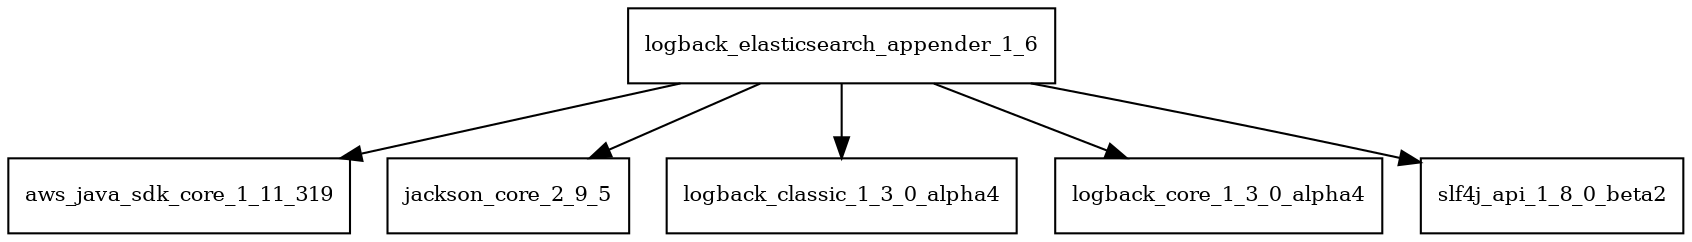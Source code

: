 digraph logback_elasticsearch_appender_1_6_dependencies {
  node [shape = box, fontsize=10.0];
  logback_elasticsearch_appender_1_6 -> aws_java_sdk_core_1_11_319;
  logback_elasticsearch_appender_1_6 -> jackson_core_2_9_5;
  logback_elasticsearch_appender_1_6 -> logback_classic_1_3_0_alpha4;
  logback_elasticsearch_appender_1_6 -> logback_core_1_3_0_alpha4;
  logback_elasticsearch_appender_1_6 -> slf4j_api_1_8_0_beta2;
}

